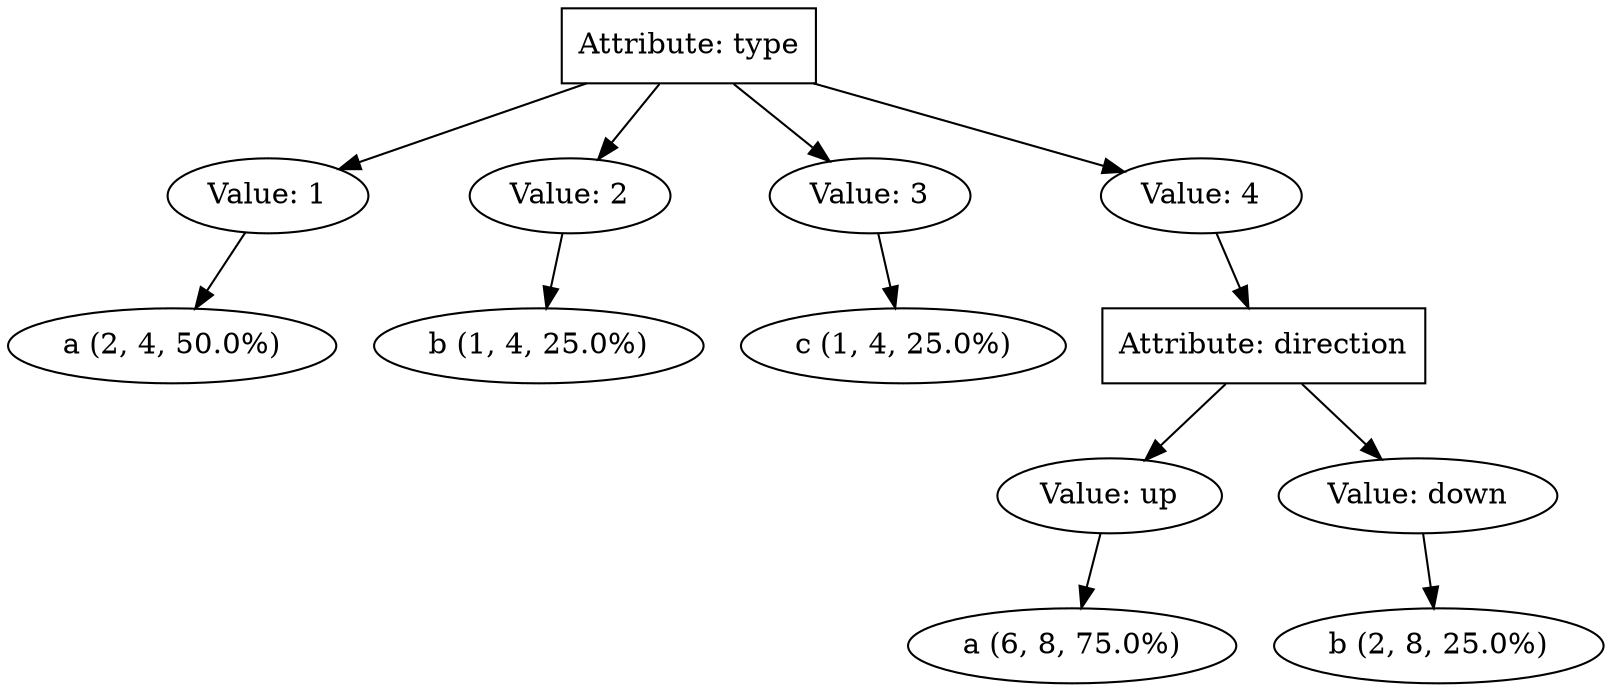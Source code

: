 digraph {
	graph [rankdir=TB]
	4482860304 [label="Attribute: type" fillcolor=white shape=rectangle style=filled]
	"\"4482860304_1\"" [label="Value: 1" fillcolor=white shape=oval style=filled]
	4482860304 -> "\"4482860304_1\""
	"\"4482860304_1\"" -> 4487867088
	4487867088 [label="a (2, 4, 50.0%)" fillcolor=white shape=oval style=filled]
	"\"4482860304_2\"" [label="Value: 2" fillcolor=white shape=oval style=filled]
	4482860304 -> "\"4482860304_2\""
	"\"4482860304_2\"" -> 4487750928
	4487750928 [label="b (1, 4, 25.0%)" fillcolor=white shape=oval style=filled]
	"\"4482860304_3\"" [label="Value: 3" fillcolor=white shape=oval style=filled]
	4482860304 -> "\"4482860304_3\""
	"\"4482860304_3\"" -> 4487866832
	4487866832 [label="c (1, 4, 25.0%)" fillcolor=white shape=oval style=filled]
	"\"4482860304_4\"" [label="Value: 4" fillcolor=white shape=oval style=filled]
	4482860304 -> "\"4482860304_4\""
	"\"4482860304_4\"" -> 4487868048
	4487868048 [label="Attribute: direction" fillcolor=white shape=rectangle style=filled]
	"\"4487868048_up\"" [label="Value: up" fillcolor=white shape=oval style=filled]
	4487868048 -> "\"4487868048_up\""
	"\"4487868048_up\"" -> 4487867920
	4487867920 [label="a (6, 8, 75.0%)" fillcolor=white shape=oval style=filled]
	"\"4487868048_down\"" [label="Value: down" fillcolor=white shape=oval style=filled]
	4487868048 -> "\"4487868048_down\""
	"\"4487868048_down\"" -> 4487866896
	4487866896 [label="b (2, 8, 25.0%)" fillcolor=white shape=oval style=filled]
}
